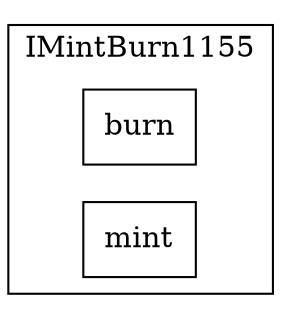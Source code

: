 strict digraph {
rankdir="LR"
node [shape=box]
subgraph cluster_20_IMintBurn1155 {
label = "IMintBurn1155"
"20_burn" [label="burn"]
"20_mint" [label="mint"]
}subgraph cluster_solidity {
label = "[Solidity]"
}
}